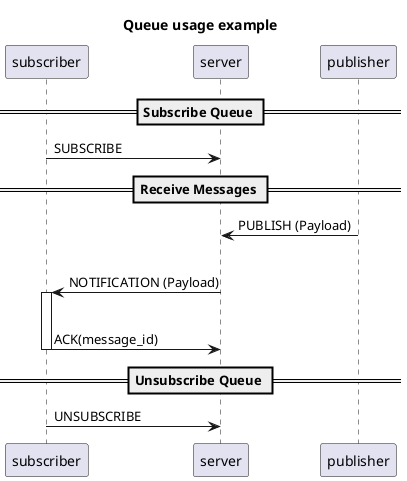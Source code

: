 @startuml

title Queue usage example

== Subscribe Queue ==

subscriber -> server: SUBSCRIBE


== Receive Messages ==

publisher -> server: PUBLISH (Payload)


|||

server -> subscriber : NOTIFICATION (Payload)
activate subscriber

|||

subscriber -> server : ACK(message_id)
deactivate subscriber


== Unsubscribe Queue ==


subscriber -> server: UNSUBSCRIBE

@enduml